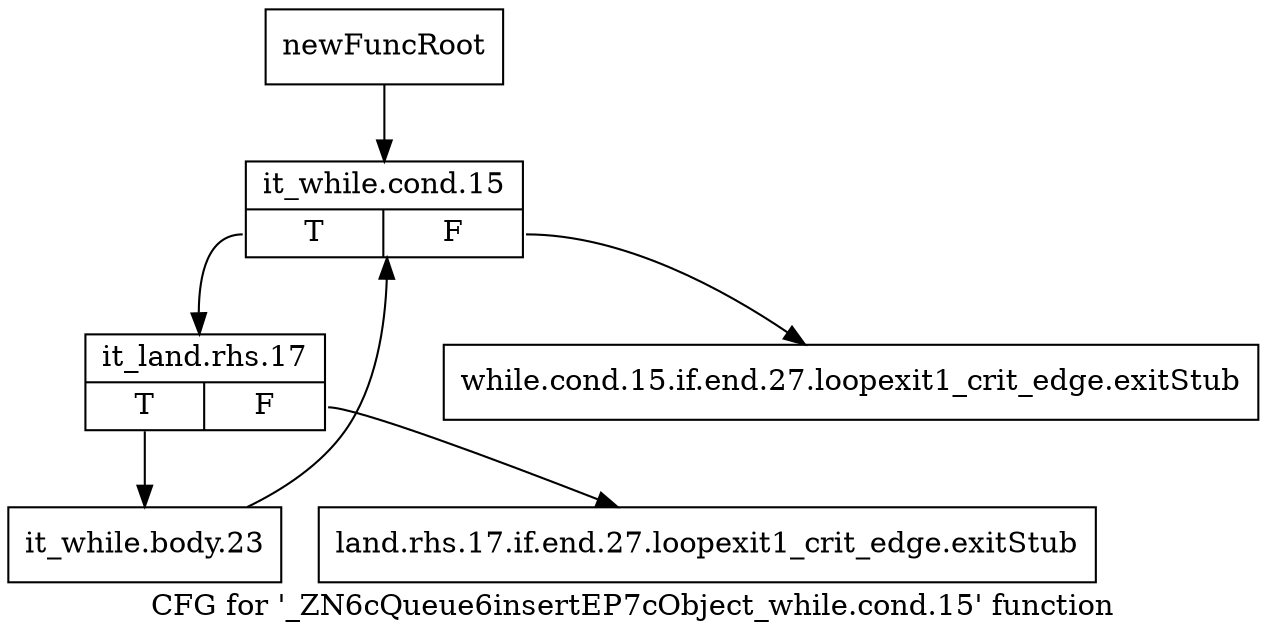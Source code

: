 digraph "CFG for '_ZN6cQueue6insertEP7cObject_while.cond.15' function" {
	label="CFG for '_ZN6cQueue6insertEP7cObject_while.cond.15' function";

	Node0x21a5ce0 [shape=record,label="{newFuncRoot}"];
	Node0x21a5ce0 -> Node0x21a5dd0;
	Node0x21a5d30 [shape=record,label="{while.cond.15.if.end.27.loopexit1_crit_edge.exitStub}"];
	Node0x21a5d80 [shape=record,label="{land.rhs.17.if.end.27.loopexit1_crit_edge.exitStub}"];
	Node0x21a5dd0 [shape=record,label="{it_while.cond.15|{<s0>T|<s1>F}}"];
	Node0x21a5dd0:s0 -> Node0x21a5e20;
	Node0x21a5dd0:s1 -> Node0x21a5d30;
	Node0x21a5e20 [shape=record,label="{it_land.rhs.17|{<s0>T|<s1>F}}"];
	Node0x21a5e20:s0 -> Node0x21a5e70;
	Node0x21a5e20:s1 -> Node0x21a5d80;
	Node0x21a5e70 [shape=record,label="{it_while.body.23}"];
	Node0x21a5e70 -> Node0x21a5dd0;
}
